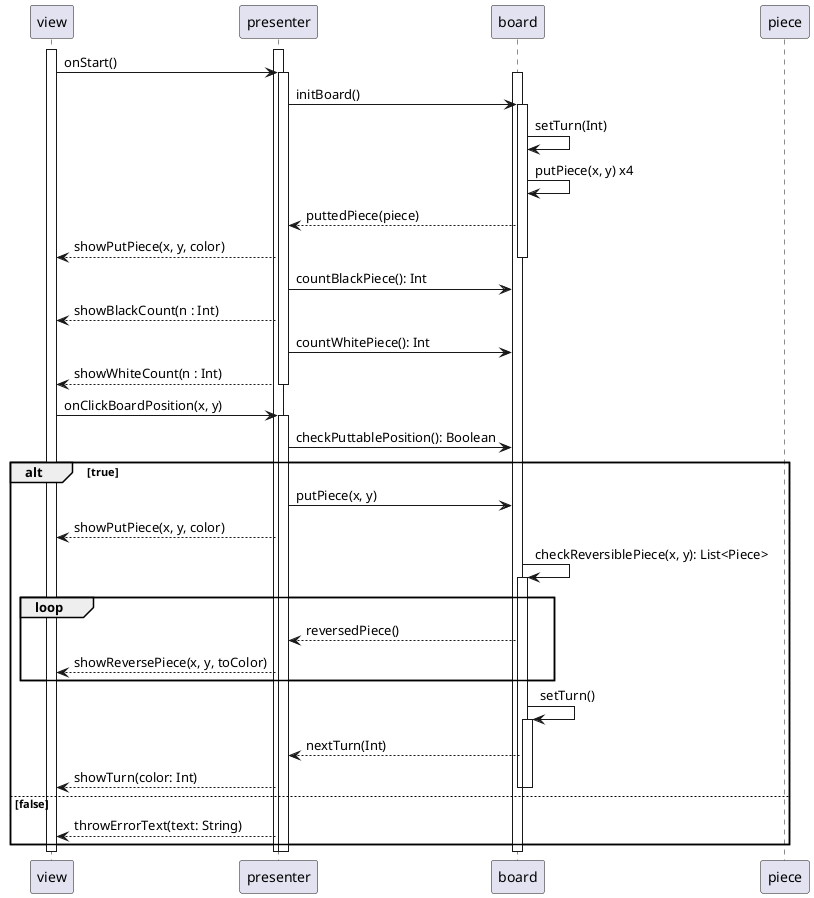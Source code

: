 @startuml

participant view
participant presenter
participant board
participant piece

activate view
activate presenter
view -> presenter : onStart()

activate presenter
activate board
presenter -> board : initBoard()
activate board
board -> board : setTurn(Int)
board -> board : putPiece(x, y) x4
presenter <-- board : puttedPiece(piece)
view <-- presenter : showPutPiece(x, y, color)
deactivate board
presenter -> board : countBlackPiece(): Int
view <-- presenter : showBlackCount(n : Int)
presenter -> board : countWhitePiece(): Int
view <-- presenter : showWhiteCount(n : Int)
deactivate presenter

/'　TODO : check puttable position　'/

view -> presenter : onClickBoardPosition(x, y)
activate presenter
presenter -> board : checkPuttablePosition(): Boolean
alt true
    presenter -> board : putPiece(x, y)
    view <-- presenter : showPutPiece(x, y, color)
    board -> board : checkReversiblePiece(x, y): List<Piece>
    activate board
    loop
        presenter <-- board : reversedPiece()
        view <-- presenter : showReversePiece(x, y, toColor)
    end
    board -> board : setTurn()
    activate board
    presenter <-- board : nextTurn(Int)
    view <-- presenter : showTurn(color: Int)
    deactivate board
    deactivate board
else false
    view <-- presenter : throwErrorText(text: String)
end
deactivate board
deactivate presenter
deactivate presenter
deactivate view


@enduml